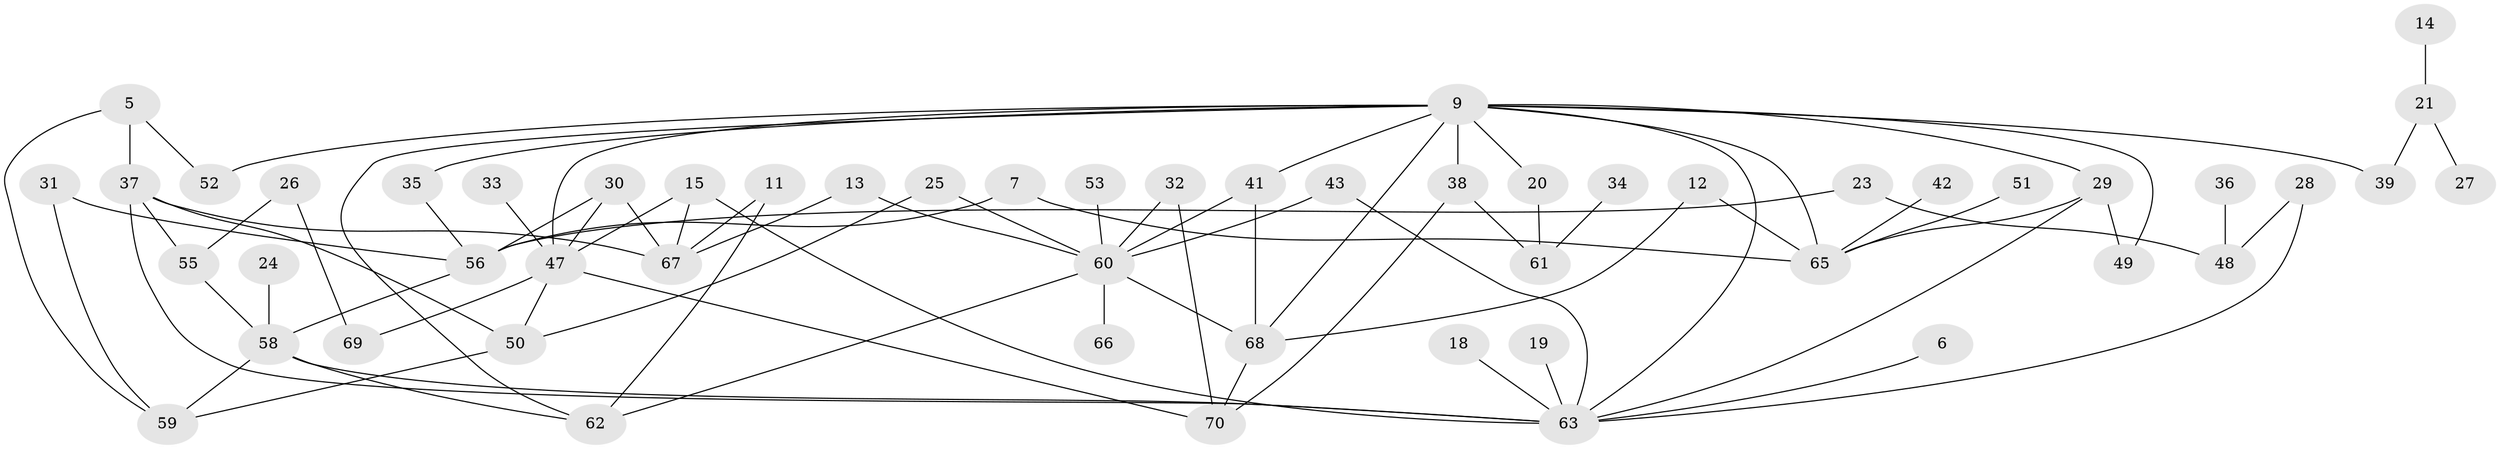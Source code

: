 // original degree distribution, {3: 0.18705035971223022, 5: 0.050359712230215826, 0: 0.1079136690647482, 2: 0.33093525179856115, 1: 0.2014388489208633, 4: 0.1079136690647482, 7: 0.007194244604316547, 6: 0.007194244604316547}
// Generated by graph-tools (version 1.1) at 2025/25/03/09/25 03:25:20]
// undirected, 54 vertices, 83 edges
graph export_dot {
graph [start="1"]
  node [color=gray90,style=filled];
  5;
  6;
  7;
  9;
  11;
  12;
  13;
  14;
  15;
  18;
  19;
  20;
  21;
  23;
  24;
  25;
  26;
  27;
  28;
  29;
  30;
  31;
  32;
  33;
  34;
  35;
  36;
  37;
  38;
  39;
  41;
  42;
  43;
  47;
  48;
  49;
  50;
  51;
  52;
  53;
  55;
  56;
  58;
  59;
  60;
  61;
  62;
  63;
  65;
  66;
  67;
  68;
  69;
  70;
  5 -- 37 [weight=1.0];
  5 -- 52 [weight=1.0];
  5 -- 59 [weight=1.0];
  6 -- 63 [weight=1.0];
  7 -- 56 [weight=1.0];
  7 -- 65 [weight=1.0];
  9 -- 20 [weight=1.0];
  9 -- 29 [weight=1.0];
  9 -- 35 [weight=1.0];
  9 -- 38 [weight=1.0];
  9 -- 39 [weight=1.0];
  9 -- 41 [weight=1.0];
  9 -- 47 [weight=1.0];
  9 -- 49 [weight=1.0];
  9 -- 52 [weight=1.0];
  9 -- 62 [weight=1.0];
  9 -- 63 [weight=1.0];
  9 -- 65 [weight=1.0];
  9 -- 68 [weight=1.0];
  11 -- 62 [weight=1.0];
  11 -- 67 [weight=1.0];
  12 -- 65 [weight=1.0];
  12 -- 68 [weight=1.0];
  13 -- 60 [weight=1.0];
  13 -- 67 [weight=1.0];
  14 -- 21 [weight=1.0];
  15 -- 47 [weight=1.0];
  15 -- 63 [weight=1.0];
  15 -- 67 [weight=1.0];
  18 -- 63 [weight=1.0];
  19 -- 63 [weight=1.0];
  20 -- 61 [weight=1.0];
  21 -- 27 [weight=1.0];
  21 -- 39 [weight=1.0];
  23 -- 48 [weight=1.0];
  23 -- 56 [weight=1.0];
  24 -- 58 [weight=1.0];
  25 -- 50 [weight=1.0];
  25 -- 60 [weight=1.0];
  26 -- 55 [weight=1.0];
  26 -- 69 [weight=1.0];
  28 -- 48 [weight=1.0];
  28 -- 63 [weight=1.0];
  29 -- 49 [weight=1.0];
  29 -- 63 [weight=1.0];
  29 -- 65 [weight=1.0];
  30 -- 47 [weight=1.0];
  30 -- 56 [weight=1.0];
  30 -- 67 [weight=1.0];
  31 -- 56 [weight=1.0];
  31 -- 59 [weight=1.0];
  32 -- 60 [weight=1.0];
  32 -- 70 [weight=1.0];
  33 -- 47 [weight=1.0];
  34 -- 61 [weight=1.0];
  35 -- 56 [weight=1.0];
  36 -- 48 [weight=1.0];
  37 -- 50 [weight=1.0];
  37 -- 55 [weight=1.0];
  37 -- 63 [weight=1.0];
  37 -- 67 [weight=1.0];
  38 -- 61 [weight=1.0];
  38 -- 70 [weight=1.0];
  41 -- 60 [weight=1.0];
  41 -- 68 [weight=1.0];
  42 -- 65 [weight=1.0];
  43 -- 60 [weight=1.0];
  43 -- 63 [weight=1.0];
  47 -- 50 [weight=1.0];
  47 -- 69 [weight=1.0];
  47 -- 70 [weight=1.0];
  50 -- 59 [weight=1.0];
  51 -- 65 [weight=1.0];
  53 -- 60 [weight=1.0];
  55 -- 58 [weight=2.0];
  56 -- 58 [weight=1.0];
  58 -- 59 [weight=1.0];
  58 -- 62 [weight=1.0];
  58 -- 63 [weight=1.0];
  60 -- 62 [weight=1.0];
  60 -- 66 [weight=1.0];
  60 -- 68 [weight=1.0];
  68 -- 70 [weight=1.0];
}

